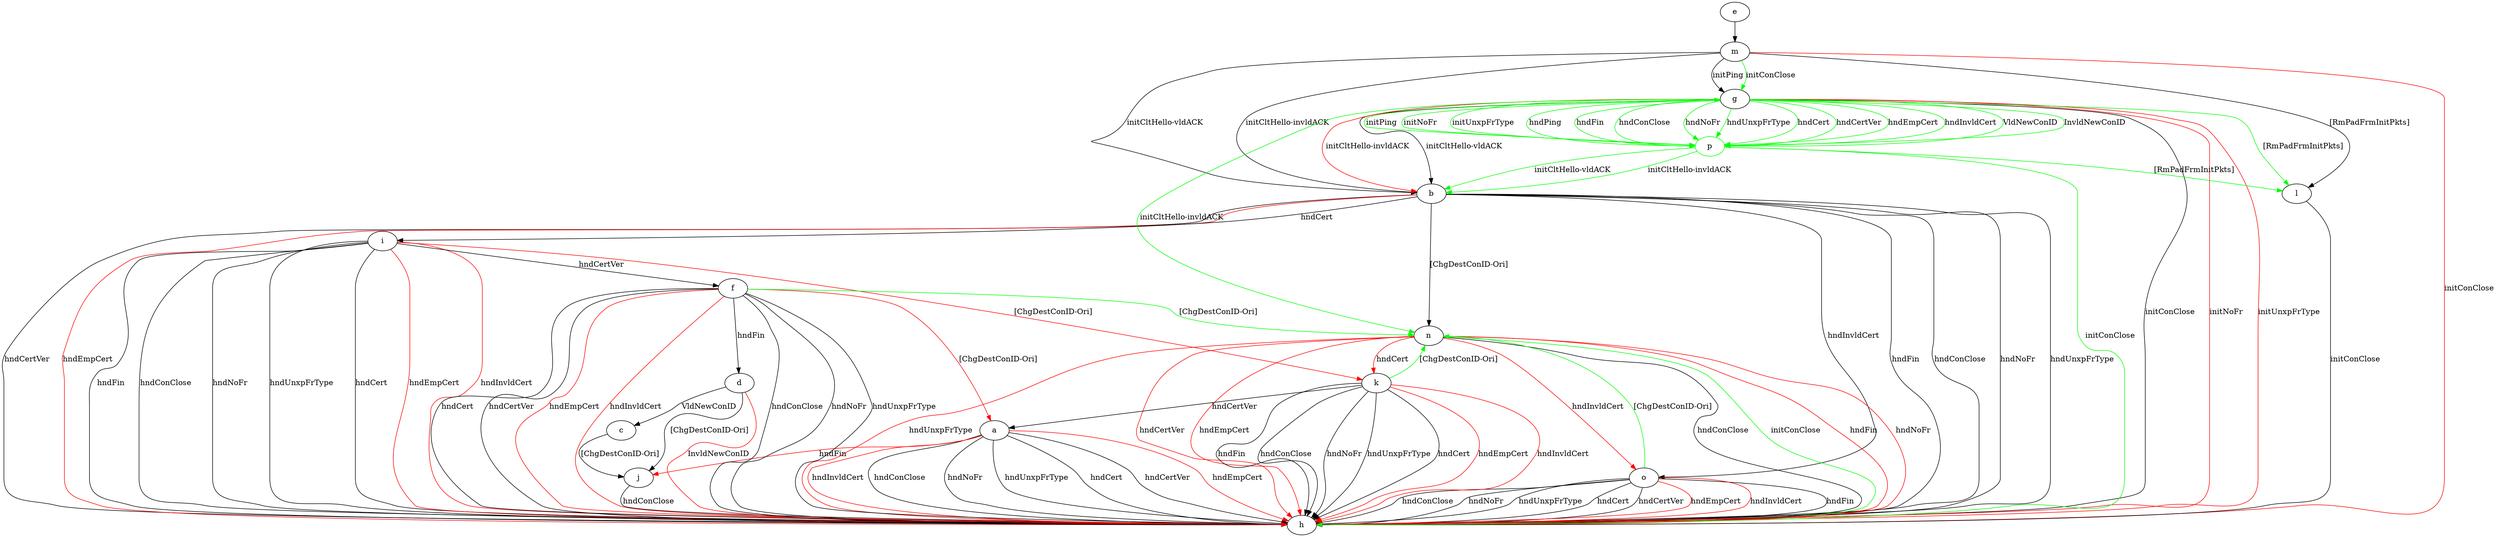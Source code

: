 digraph "" {
	a -> h	[key=0,
		label="hndConClose "];
	a -> h	[key=1,
		label="hndNoFr "];
	a -> h	[key=2,
		label="hndUnxpFrType "];
	a -> h	[key=3,
		label="hndCert "];
	a -> h	[key=4,
		label="hndCertVer "];
	a -> h	[key=5,
		color=red,
		label="hndEmpCert "];
	a -> h	[key=6,
		color=red,
		label="hndInvldCert "];
	a -> j	[key=0,
		color=red,
		label="hndFin "];
	b -> h	[key=0,
		label="hndFin "];
	b -> h	[key=1,
		label="hndConClose "];
	b -> h	[key=2,
		label="hndNoFr "];
	b -> h	[key=3,
		label="hndUnxpFrType "];
	b -> h	[key=4,
		label="hndCertVer "];
	b -> h	[key=5,
		color=red,
		label="hndEmpCert "];
	b -> i	[key=0,
		label="hndCert "];
	b -> n	[key=0,
		label="[ChgDestConID-Ori] "];
	b -> o	[key=0,
		label="hndInvldCert "];
	c -> j	[key=0,
		label="[ChgDestConID-Ori] "];
	d -> c	[key=0,
		label="VldNewConID "];
	d -> h	[key=0,
		color=red,
		label="InvldNewConID "];
	d -> j	[key=0,
		label="[ChgDestConID-Ori] "];
	e -> m	[key=0];
	f -> a	[key=0,
		color=red,
		label="[ChgDestConID-Ori] "];
	f -> d	[key=0,
		label="hndFin "];
	f -> h	[key=0,
		label="hndConClose "];
	f -> h	[key=1,
		label="hndNoFr "];
	f -> h	[key=2,
		label="hndUnxpFrType "];
	f -> h	[key=3,
		label="hndCert "];
	f -> h	[key=4,
		label="hndCertVer "];
	f -> h	[key=5,
		color=red,
		label="hndEmpCert "];
	f -> h	[key=6,
		color=red,
		label="hndInvldCert "];
	f -> n	[key=0,
		color=green,
		label="[ChgDestConID-Ori] "];
	g -> b	[key=0,
		label="initCltHello-vldACK "];
	g -> b	[key=1,
		color=red,
		label="initCltHello-invldACK "];
	g -> h	[key=0,
		label="initConClose "];
	g -> h	[key=1,
		color=red,
		label="initNoFr "];
	g -> h	[key=2,
		color=red,
		label="initUnxpFrType "];
	g -> l	[key=0,
		color=green,
		label="[RmPadFrmInitPkts] "];
	g -> n	[key=0,
		color=green,
		label="initCltHello-invldACK "];
	p	[color=green];
	g -> p	[key=0,
		color=green,
		label="initNoFr "];
	g -> p	[key=1,
		color=green,
		label="initUnxpFrType "];
	g -> p	[key=2,
		color=green,
		label="hndPing "];
	g -> p	[key=3,
		color=green,
		label="hndFin "];
	g -> p	[key=4,
		color=green,
		label="hndConClose "];
	g -> p	[key=5,
		color=green,
		label="hndNoFr "];
	g -> p	[key=6,
		color=green,
		label="hndUnxpFrType "];
	g -> p	[key=7,
		color=green,
		label="hndCert "];
	g -> p	[key=8,
		color=green,
		label="hndCertVer "];
	g -> p	[key=9,
		color=green,
		label="hndEmpCert "];
	g -> p	[key=10,
		color=green,
		label="hndInvldCert "];
	g -> p	[key=11,
		color=green,
		label="VldNewConID "];
	g -> p	[key=12,
		color=green,
		label="InvldNewConID "];
	i -> f	[key=0,
		label="hndCertVer "];
	i -> h	[key=0,
		label="hndFin "];
	i -> h	[key=1,
		label="hndConClose "];
	i -> h	[key=2,
		label="hndNoFr "];
	i -> h	[key=3,
		label="hndUnxpFrType "];
	i -> h	[key=4,
		label="hndCert "];
	i -> h	[key=5,
		color=red,
		label="hndEmpCert "];
	i -> h	[key=6,
		color=red,
		label="hndInvldCert "];
	i -> k	[key=0,
		color=red,
		label="[ChgDestConID-Ori] "];
	j -> h	[key=0,
		label="hndConClose "];
	k -> a	[key=0,
		label="hndCertVer "];
	k -> h	[key=0,
		label="hndFin "];
	k -> h	[key=1,
		label="hndConClose "];
	k -> h	[key=2,
		label="hndNoFr "];
	k -> h	[key=3,
		label="hndUnxpFrType "];
	k -> h	[key=4,
		label="hndCert "];
	k -> h	[key=5,
		color=red,
		label="hndEmpCert "];
	k -> h	[key=6,
		color=red,
		label="hndInvldCert "];
	k -> n	[key=0,
		color=green,
		label="[ChgDestConID-Ori] "];
	l -> h	[key=0,
		label="initConClose "];
	m -> b	[key=0,
		label="initCltHello-vldACK "];
	m -> b	[key=1,
		label="initCltHello-invldACK "];
	m -> g	[key=0,
		label="initPing "];
	m -> g	[key=1,
		color=green,
		label="initConClose "];
	m -> h	[key=0,
		color=red,
		label="initConClose "];
	m -> l	[key=0,
		label="[RmPadFrmInitPkts] "];
	n -> h	[key=0,
		label="hndConClose "];
	n -> h	[key=1,
		color=green,
		label="initConClose "];
	n -> h	[key=2,
		color=red,
		label="hndFin "];
	n -> h	[key=3,
		color=red,
		label="hndNoFr "];
	n -> h	[key=4,
		color=red,
		label="hndUnxpFrType "];
	n -> h	[key=5,
		color=red,
		label="hndCertVer "];
	n -> h	[key=6,
		color=red,
		label="hndEmpCert "];
	n -> k	[key=0,
		color=red,
		label="hndCert "];
	n -> o	[key=0,
		color=red,
		label="hndInvldCert "];
	o -> h	[key=0,
		label="hndFin "];
	o -> h	[key=1,
		label="hndConClose "];
	o -> h	[key=2,
		label="hndNoFr "];
	o -> h	[key=3,
		label="hndUnxpFrType "];
	o -> h	[key=4,
		label="hndCert "];
	o -> h	[key=5,
		label="hndCertVer "];
	o -> h	[key=6,
		color=red,
		label="hndEmpCert "];
	o -> h	[key=7,
		color=red,
		label="hndInvldCert "];
	o -> n	[key=0,
		color=green,
		label="[ChgDestConID-Ori] "];
	p -> b	[key=0,
		color=green,
		label="initCltHello-vldACK "];
	p -> b	[key=1,
		color=green,
		label="initCltHello-invldACK "];
	p -> g	[key=0,
		color=green,
		label="initPing "];
	p -> h	[key=0,
		color=green,
		label="initConClose "];
	p -> l	[key=0,
		color=green,
		label="[RmPadFrmInitPkts] "];
}
